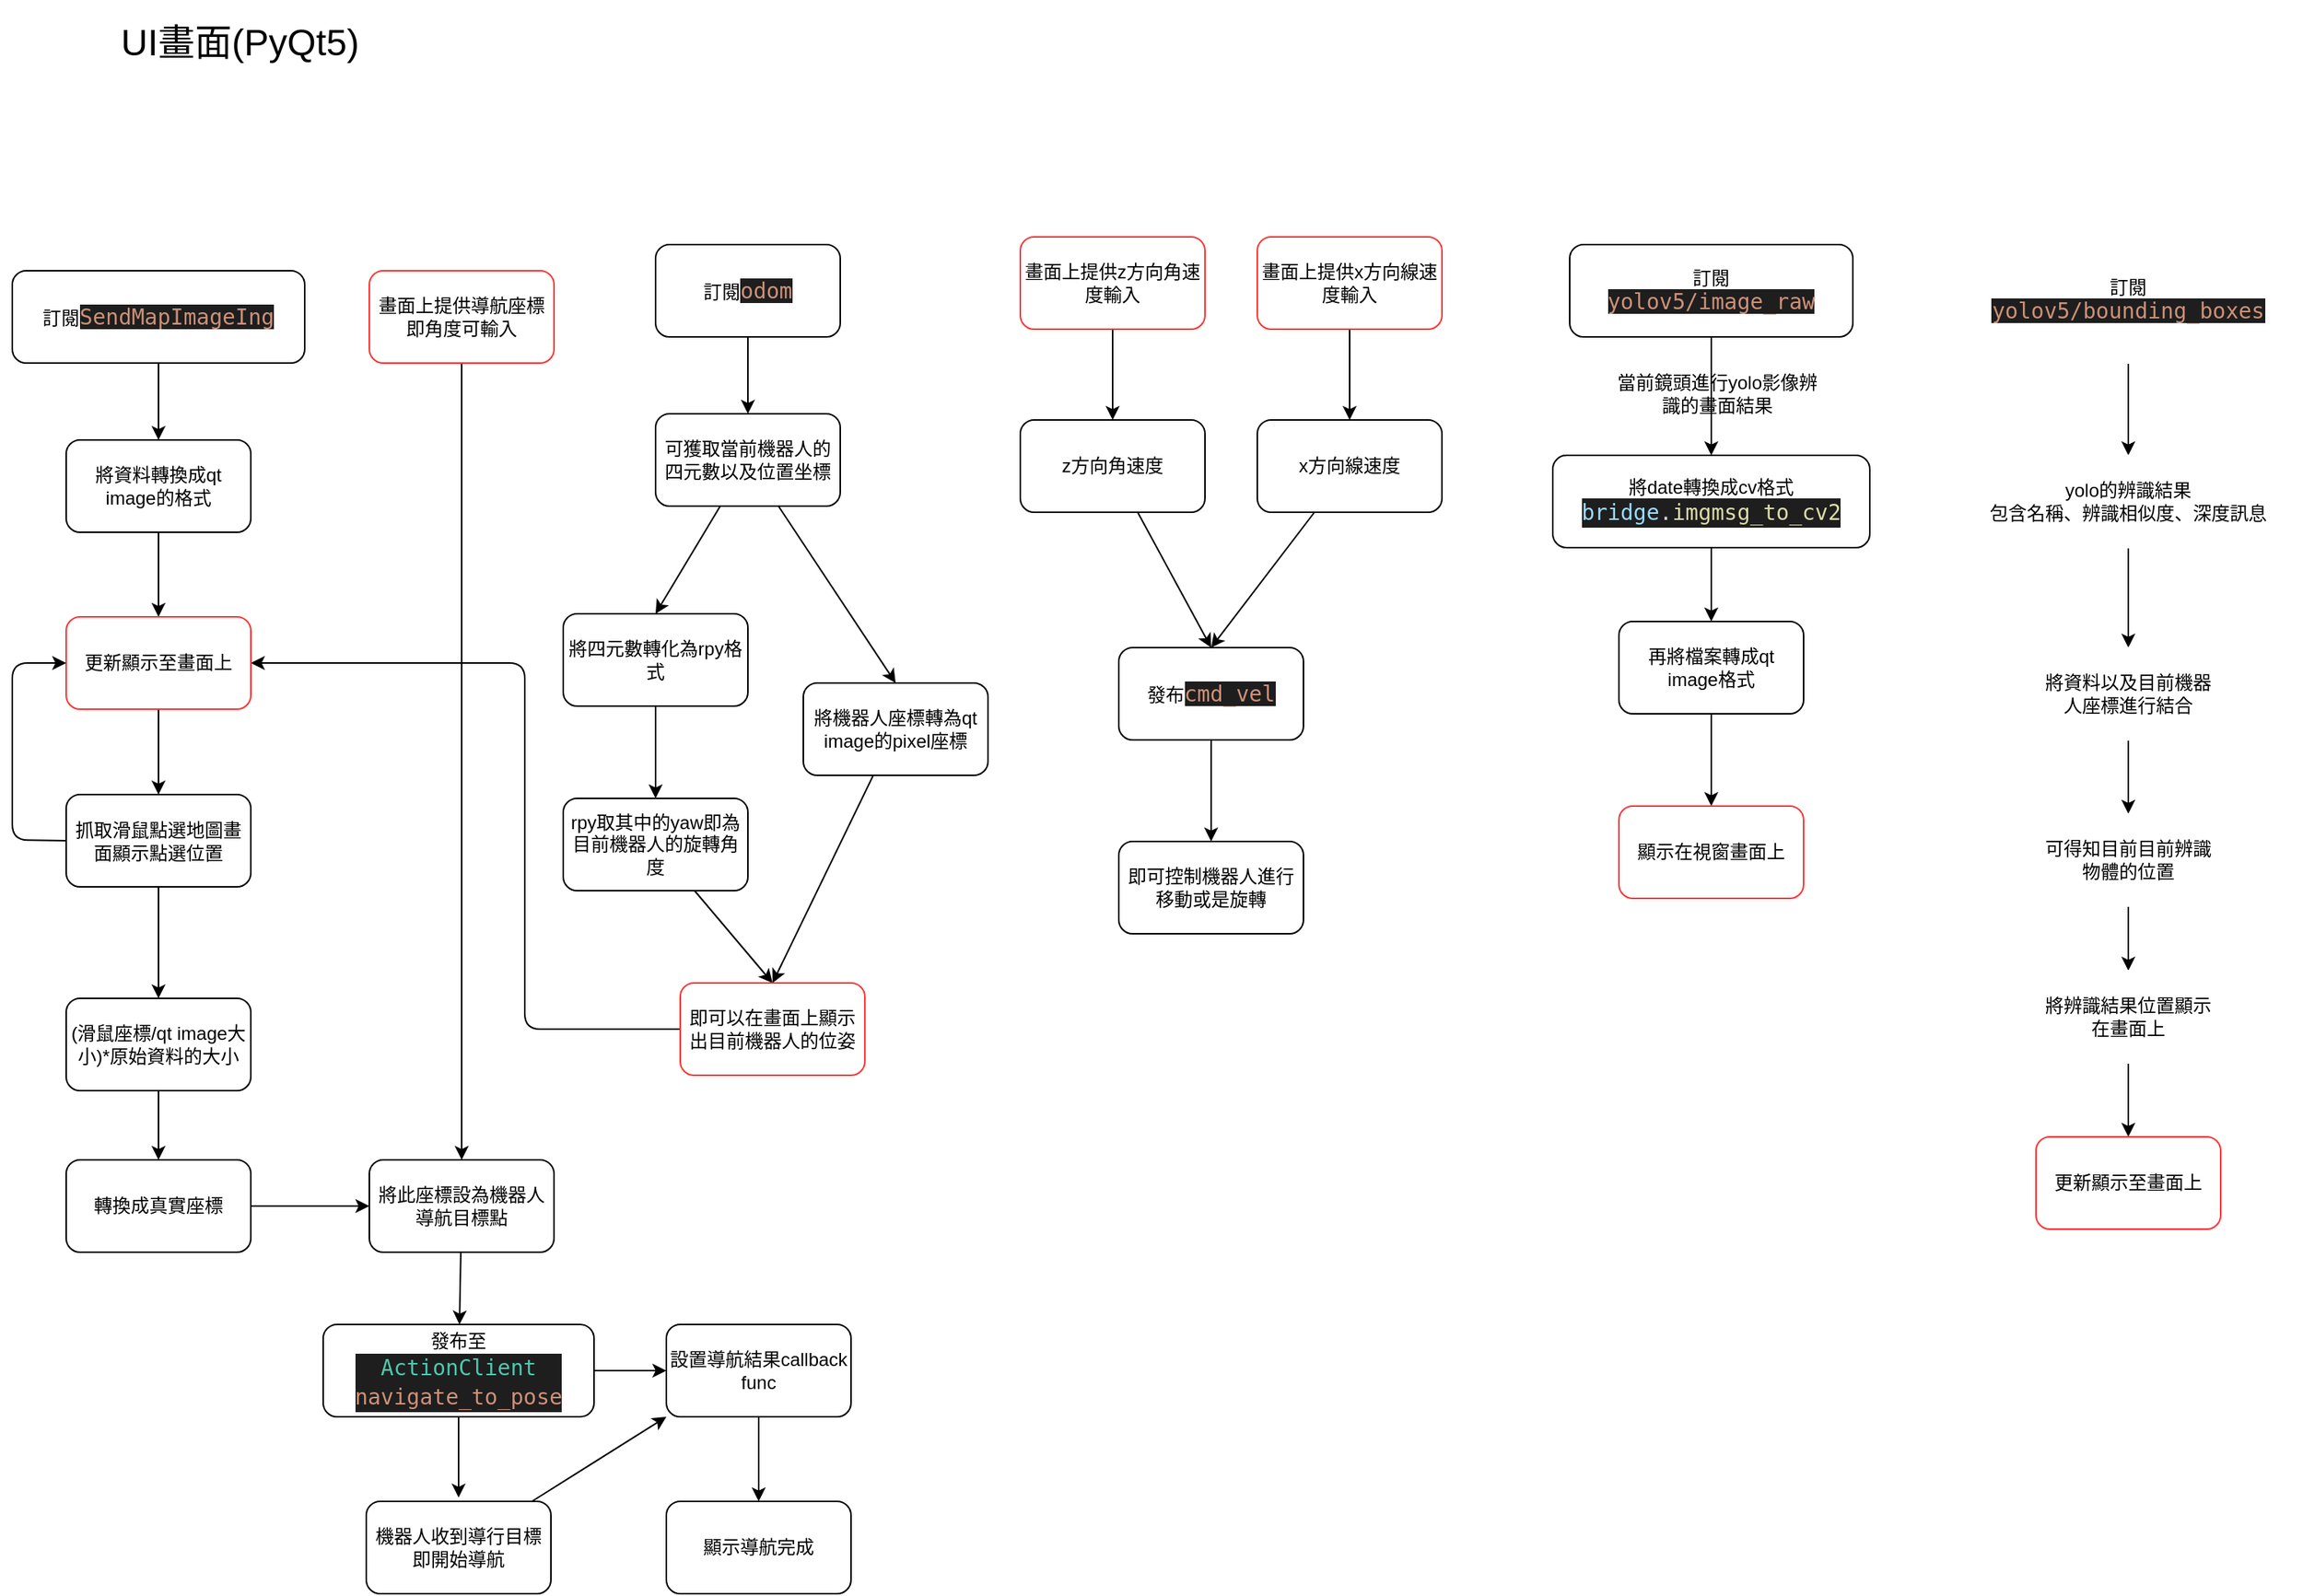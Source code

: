 <mxfile>
    <diagram id="4I51Dv0jSAGCF-D9XmKO" name="第1頁">
        <mxGraphModel dx="1228" dy="1414" grid="0" gridSize="10" guides="1" tooltips="1" connect="1" arrows="1" fold="1" page="1" pageScale="1" pageWidth="827" pageHeight="1169" math="0" shadow="0">
            <root>
                <mxCell id="0"/>
                <mxCell id="1" parent="0"/>
                <mxCell id="13" style="edgeStyle=none;html=1;" edge="1" parent="1" source="2" target="12">
                    <mxGeometry relative="1" as="geometry"/>
                </mxCell>
                <mxCell id="2" value="訂閱&lt;span style=&quot;color: rgb(206 , 145 , 120) ; background-color: rgb(30 , 30 , 30) ; font-family: &amp;#34;droid sans mono&amp;#34; , &amp;#34;monospace&amp;#34; , monospace ; font-size: 14px&quot;&gt;odom&lt;/span&gt;" style="rounded=1;whiteSpace=wrap;html=1;" vertex="1" parent="1">
                    <mxGeometry x="436" y="197" width="120" height="60" as="geometry"/>
                </mxCell>
                <mxCell id="11" style="edgeStyle=none;html=1;entryX=0.5;entryY=0;entryDx=0;entryDy=0;" edge="1" parent="1" source="3" target="5">
                    <mxGeometry relative="1" as="geometry"/>
                </mxCell>
                <mxCell id="3" value="訂閱&lt;span style=&quot;color: rgb(206 , 145 , 120) ; background-color: rgb(30 , 30 , 30) ; font-family: &amp;#34;droid sans mono&amp;#34; , &amp;#34;monospace&amp;#34; , monospace ; font-size: 14px&quot;&gt;SendMapImageIng&lt;/span&gt;" style="rounded=1;whiteSpace=wrap;html=1;" vertex="1" parent="1">
                    <mxGeometry x="18" y="214" width="190" height="60" as="geometry"/>
                </mxCell>
                <mxCell id="34" style="edgeStyle=none;html=1;fontSize=12;entryX=0.5;entryY=0;entryDx=0;entryDy=0;" edge="1" parent="1" source="4" target="35">
                    <mxGeometry relative="1" as="geometry">
                        <mxPoint x="797" y="606" as="targetPoint"/>
                    </mxGeometry>
                </mxCell>
                <mxCell id="4" value="發布&lt;span style=&quot;color: rgb(206 , 145 , 120) ; background-color: rgb(30 , 30 , 30) ; font-family: &amp;#34;droid sans mono&amp;#34; , &amp;#34;monospace&amp;#34; , monospace ; font-size: 14px&quot;&gt;cmd_vel&lt;br&gt;&lt;/span&gt;" style="rounded=1;whiteSpace=wrap;html=1;" vertex="1" parent="1">
                    <mxGeometry x="737" y="459" width="120" height="60" as="geometry"/>
                </mxCell>
                <mxCell id="44" style="edgeStyle=none;html=1;entryX=0.5;entryY=0;entryDx=0;entryDy=0;fontSize=12;" edge="1" parent="1" source="5" target="41">
                    <mxGeometry relative="1" as="geometry"/>
                </mxCell>
                <mxCell id="5" value="將資料轉換成qt image的格式" style="rounded=1;whiteSpace=wrap;html=1;" vertex="1" parent="1">
                    <mxGeometry x="53" y="324" width="120" height="60" as="geometry"/>
                </mxCell>
                <mxCell id="10" style="edgeStyle=none;html=1;entryX=0.5;entryY=0;entryDx=0;entryDy=0;" edge="1" parent="1" source="6" target="9">
                    <mxGeometry relative="1" as="geometry"/>
                </mxCell>
                <mxCell id="6" value="(滑鼠座標/qt image大小)*原始資料的大小" style="rounded=1;whiteSpace=wrap;html=1;" vertex="1" parent="1">
                    <mxGeometry x="53" y="687" width="120" height="60" as="geometry"/>
                </mxCell>
                <mxCell id="51" style="edgeStyle=none;html=1;entryX=0;entryY=0.5;entryDx=0;entryDy=0;fontSize=12;" edge="1" parent="1" source="9" target="50">
                    <mxGeometry relative="1" as="geometry"/>
                </mxCell>
                <mxCell id="9" value="&lt;span style=&quot;font-family: &amp;#34;helvetica&amp;#34;&quot;&gt;轉換成真實座標&lt;/span&gt;" style="rounded=1;whiteSpace=wrap;html=1;" vertex="1" parent="1">
                    <mxGeometry x="53" y="792" width="120" height="60" as="geometry"/>
                </mxCell>
                <mxCell id="16" style="edgeStyle=none;html=1;entryX=0.5;entryY=0;entryDx=0;entryDy=0;" edge="1" parent="1" source="12" target="15">
                    <mxGeometry relative="1" as="geometry"/>
                </mxCell>
                <mxCell id="20" style="edgeStyle=none;html=1;entryX=0.5;entryY=0;entryDx=0;entryDy=0;" edge="1" parent="1" source="12" target="19">
                    <mxGeometry relative="1" as="geometry"/>
                </mxCell>
                <mxCell id="12" value="可獲取當前機器人的四元數以及位置坐標" style="rounded=1;whiteSpace=wrap;html=1;" vertex="1" parent="1">
                    <mxGeometry x="436" y="307" width="120" height="60" as="geometry"/>
                </mxCell>
                <mxCell id="18" style="edgeStyle=none;html=1;entryX=0.5;entryY=0;entryDx=0;entryDy=0;" edge="1" parent="1" source="15" target="17">
                    <mxGeometry relative="1" as="geometry"/>
                </mxCell>
                <mxCell id="15" value="將四元數轉化為rpy格式" style="rounded=1;whiteSpace=wrap;html=1;" vertex="1" parent="1">
                    <mxGeometry x="376" y="437" width="120" height="60" as="geometry"/>
                </mxCell>
                <mxCell id="24" style="edgeStyle=none;html=1;entryX=0.5;entryY=0;entryDx=0;entryDy=0;" edge="1" parent="1" source="17" target="23">
                    <mxGeometry relative="1" as="geometry"/>
                </mxCell>
                <mxCell id="17" value="rpy取其中的yaw即為目前機器人的旋轉角度" style="rounded=1;whiteSpace=wrap;html=1;" vertex="1" parent="1">
                    <mxGeometry x="376" y="557" width="120" height="60" as="geometry"/>
                </mxCell>
                <mxCell id="25" style="edgeStyle=none;html=1;entryX=0.5;entryY=0;entryDx=0;entryDy=0;" edge="1" parent="1" source="19" target="23">
                    <mxGeometry relative="1" as="geometry"/>
                </mxCell>
                <mxCell id="19" value="將機器人座標轉為qt image的pixel座標" style="rounded=1;whiteSpace=wrap;html=1;" vertex="1" parent="1">
                    <mxGeometry x="532" y="482" width="120" height="60" as="geometry"/>
                </mxCell>
                <mxCell id="49" style="edgeStyle=none;html=1;entryX=1;entryY=0.5;entryDx=0;entryDy=0;fontSize=12;" edge="1" parent="1" source="23" target="41">
                    <mxGeometry relative="1" as="geometry">
                        <Array as="points">
                            <mxPoint x="351" y="707"/>
                            <mxPoint x="351" y="469"/>
                        </Array>
                    </mxGeometry>
                </mxCell>
                <mxCell id="23" value="即可以在畫面上顯示出目前機器人的位姿" style="rounded=1;whiteSpace=wrap;html=1;strokeColor=#FF3333;" vertex="1" parent="1">
                    <mxGeometry x="452" y="677" width="120" height="60" as="geometry"/>
                </mxCell>
                <mxCell id="26" value="&lt;font style=&quot;font-size: 24px&quot;&gt;&lt;font&gt;UI畫&lt;/font&gt;面(PyQt5)&lt;/font&gt;" style="text;html=1;strokeColor=none;fillColor=none;align=center;verticalAlign=middle;whiteSpace=wrap;rounded=0;" vertex="1" parent="1">
                    <mxGeometry x="50" y="38" width="232" height="55" as="geometry"/>
                </mxCell>
                <mxCell id="33" style="edgeStyle=none;html=1;entryX=0.5;entryY=0;entryDx=0;entryDy=0;fontSize=12;" edge="1" parent="1" source="28" target="4">
                    <mxGeometry relative="1" as="geometry"/>
                </mxCell>
                <mxCell id="28" value="x方向線速度" style="rounded=1;whiteSpace=wrap;html=1;fontSize=12;" vertex="1" parent="1">
                    <mxGeometry x="827" y="311" width="120" height="60" as="geometry"/>
                </mxCell>
                <mxCell id="30" style="edgeStyle=none;html=1;entryX=0.5;entryY=0;entryDx=0;entryDy=0;fontSize=12;" edge="1" parent="1" source="29" target="4">
                    <mxGeometry relative="1" as="geometry"/>
                </mxCell>
                <mxCell id="29" value="z方向角速度" style="rounded=1;whiteSpace=wrap;html=1;fontSize=12;" vertex="1" parent="1">
                    <mxGeometry x="673" y="311" width="120" height="60" as="geometry"/>
                </mxCell>
                <mxCell id="35" value="即可控制機器人進行移動或是旋轉" style="rounded=1;whiteSpace=wrap;html=1;fontSize=12;" vertex="1" parent="1">
                    <mxGeometry x="737" y="585" width="120" height="60" as="geometry"/>
                </mxCell>
                <mxCell id="40" style="edgeStyle=none;html=1;fontSize=12;" edge="1" parent="1" source="36" target="29">
                    <mxGeometry relative="1" as="geometry"/>
                </mxCell>
                <mxCell id="36" value="畫面上提供z方向角速度輸入" style="rounded=1;whiteSpace=wrap;html=1;fontSize=12;strokeColor=#FF3333;" vertex="1" parent="1">
                    <mxGeometry x="673" y="192" width="120" height="60" as="geometry"/>
                </mxCell>
                <mxCell id="38" style="edgeStyle=none;html=1;fontSize=12;" edge="1" parent="1" source="37" target="28">
                    <mxGeometry relative="1" as="geometry"/>
                </mxCell>
                <mxCell id="37" value="畫面上提供x方向線速度輸入" style="rounded=1;whiteSpace=wrap;html=1;fontSize=12;strokeColor=#FF3333;" vertex="1" parent="1">
                    <mxGeometry x="827" y="192" width="120" height="60" as="geometry"/>
                </mxCell>
                <mxCell id="45" style="edgeStyle=none;html=1;fontSize=12;" edge="1" parent="1" source="41" target="43">
                    <mxGeometry relative="1" as="geometry"/>
                </mxCell>
                <mxCell id="41" value="更新顯示至畫面上" style="rounded=1;whiteSpace=wrap;html=1;fontSize=12;strokeColor=#FF3333;" vertex="1" parent="1">
                    <mxGeometry x="53" y="439" width="120" height="60" as="geometry"/>
                </mxCell>
                <mxCell id="47" style="edgeStyle=none;html=1;exitX=0;exitY=0.5;exitDx=0;exitDy=0;fontSize=12;entryX=0;entryY=0.5;entryDx=0;entryDy=0;" edge="1" parent="1" source="43" target="41">
                    <mxGeometry relative="1" as="geometry">
                        <mxPoint x="18" y="479.765" as="targetPoint"/>
                        <Array as="points">
                            <mxPoint x="18" y="584"/>
                            <mxPoint x="18" y="469"/>
                        </Array>
                    </mxGeometry>
                </mxCell>
                <mxCell id="48" style="edgeStyle=none;html=1;entryX=0.5;entryY=0;entryDx=0;entryDy=0;fontSize=12;" edge="1" parent="1" source="43" target="6">
                    <mxGeometry relative="1" as="geometry"/>
                </mxCell>
                <mxCell id="43" value="&lt;span style=&quot;font-family: &amp;#34;helvetica&amp;#34;&quot;&gt;抓取滑鼠點選地圖畫面顯示點選位置&lt;/span&gt;" style="rounded=1;whiteSpace=wrap;html=1;fontSize=12;" vertex="1" parent="1">
                    <mxGeometry x="53" y="554.5" width="120" height="60" as="geometry"/>
                </mxCell>
                <mxCell id="54" style="edgeStyle=none;html=1;fontSize=12;" edge="1" parent="1" source="50" target="52">
                    <mxGeometry relative="1" as="geometry"/>
                </mxCell>
                <mxCell id="50" value="將此座標設為機器人導航目標點" style="rounded=1;whiteSpace=wrap;html=1;fontSize=12;" vertex="1" parent="1">
                    <mxGeometry x="250" y="792" width="120" height="60" as="geometry"/>
                </mxCell>
                <mxCell id="56" style="edgeStyle=none;html=1;fontSize=12;" edge="1" parent="1" source="52" target="55">
                    <mxGeometry relative="1" as="geometry"/>
                </mxCell>
                <mxCell id="58" style="edgeStyle=none;html=1;fontSize=12;" edge="1" parent="1" source="52">
                    <mxGeometry relative="1" as="geometry">
                        <mxPoint x="308" y="1011.529" as="targetPoint"/>
                    </mxGeometry>
                </mxCell>
                <mxCell id="52" value="發布至&lt;br&gt;&lt;div style=&quot;color: rgb(212 , 212 , 212) ; background-color: rgb(30 , 30 , 30) ; font-family: &amp;#34;droid sans mono&amp;#34; , &amp;#34;monospace&amp;#34; , monospace ; font-size: 14px ; line-height: 19px&quot;&gt;&lt;span style=&quot;color: rgb(78 , 201 , 176)&quot;&gt;ActionClient&lt;/span&gt;&lt;/div&gt;&lt;div style=&quot;color: rgb(212 , 212 , 212) ; background-color: rgb(30 , 30 , 30) ; font-family: &amp;#34;droid sans mono&amp;#34; , &amp;#34;monospace&amp;#34; , monospace ; font-size: 14px ; line-height: 19px&quot;&gt;&lt;span style=&quot;color: rgb(206 , 145 , 120)&quot;&gt;navigate_to_pose&lt;/span&gt;&lt;/div&gt;" style="rounded=1;whiteSpace=wrap;html=1;fontSize=12;" vertex="1" parent="1">
                    <mxGeometry x="220" y="899" width="176" height="60" as="geometry"/>
                </mxCell>
                <mxCell id="63" style="edgeStyle=none;html=1;fontSize=12;" edge="1" parent="1" source="55" target="59">
                    <mxGeometry relative="1" as="geometry"/>
                </mxCell>
                <mxCell id="55" value="設置導航結果callback func" style="rounded=1;whiteSpace=wrap;html=1;fontSize=12;" vertex="1" parent="1">
                    <mxGeometry x="443" y="899" width="120" height="60" as="geometry"/>
                </mxCell>
                <mxCell id="62" style="edgeStyle=none;html=1;entryX=0;entryY=1;entryDx=0;entryDy=0;fontSize=12;" edge="1" parent="1" source="57" target="55">
                    <mxGeometry relative="1" as="geometry"/>
                </mxCell>
                <mxCell id="57" value="機器人收到導行目標&lt;br&gt;即開始導航" style="rounded=1;whiteSpace=wrap;html=1;fontSize=12;" vertex="1" parent="1">
                    <mxGeometry x="248" y="1014" width="120" height="60" as="geometry"/>
                </mxCell>
                <mxCell id="59" value="顯示導航完成" style="rounded=1;whiteSpace=wrap;html=1;fontSize=12;" vertex="1" parent="1">
                    <mxGeometry x="443" y="1014" width="120" height="60" as="geometry"/>
                </mxCell>
                <mxCell id="68" style="edgeStyle=none;html=1;entryX=0.5;entryY=0;entryDx=0;entryDy=0;fontSize=12;" edge="1" parent="1" source="64" target="66">
                    <mxGeometry relative="1" as="geometry"/>
                </mxCell>
                <mxCell id="64" value="訂閱&lt;br&gt;&lt;span style=&quot;color: rgb(206 , 145 , 120) ; background-color: rgb(30 , 30 , 30) ; font-family: &amp;#34;droid sans mono&amp;#34; , &amp;#34;monospace&amp;#34; , monospace ; font-size: 14px&quot;&gt;yolov5/image_raw&lt;/span&gt;" style="rounded=1;whiteSpace=wrap;html=1;fontSize=12;" vertex="1" parent="1">
                    <mxGeometry x="1030" y="197" width="184" height="60" as="geometry"/>
                </mxCell>
                <mxCell id="70" style="edgeStyle=none;html=1;entryX=0.5;entryY=0;entryDx=0;entryDy=0;fontSize=12;" edge="1" parent="1" source="66" target="69">
                    <mxGeometry relative="1" as="geometry"/>
                </mxCell>
                <mxCell id="66" value="將date轉換成cv格式&lt;br&gt;&lt;div style=&quot;color: rgb(212 , 212 , 212) ; background-color: rgb(30 , 30 , 30) ; font-family: &amp;#34;droid sans mono&amp;#34; , &amp;#34;monospace&amp;#34; , monospace ; font-size: 14px ; line-height: 19px&quot;&gt;&lt;span style=&quot;color: #9cdcfe&quot;&gt;bridge&lt;/span&gt;.&lt;span style=&quot;color: #dcdcaa&quot;&gt;imgmsg_to_cv2&lt;/span&gt;&lt;/div&gt;" style="rounded=1;whiteSpace=wrap;html=1;fontSize=12;" vertex="1" parent="1">
                    <mxGeometry x="1019" y="334" width="206" height="60" as="geometry"/>
                </mxCell>
                <mxCell id="72" style="edgeStyle=none;html=1;entryX=0.5;entryY=0;entryDx=0;entryDy=0;fontSize=12;" edge="1" parent="1" source="69" target="71">
                    <mxGeometry relative="1" as="geometry"/>
                </mxCell>
                <mxCell id="69" value="再將檔案轉成qt image格式" style="rounded=1;whiteSpace=wrap;html=1;fontSize=12;" vertex="1" parent="1">
                    <mxGeometry x="1062" y="442" width="120" height="60" as="geometry"/>
                </mxCell>
                <mxCell id="71" value="顯示在視窗畫面上" style="rounded=1;whiteSpace=wrap;html=1;fontSize=12;strokeColor=#FF3333;" vertex="1" parent="1">
                    <mxGeometry x="1062" y="562" width="120" height="60" as="geometry"/>
                </mxCell>
                <mxCell id="73" value="當前鏡頭進行yolo影像辨識的畫面結果" style="text;html=1;strokeColor=none;fillColor=none;align=center;verticalAlign=middle;whiteSpace=wrap;rounded=0;fontSize=12;" vertex="1" parent="1">
                    <mxGeometry x="1058" y="279" width="136" height="30" as="geometry"/>
                </mxCell>
                <mxCell id="76" style="edgeStyle=none;html=1;fontSize=12;" edge="1" parent="1" source="74" target="50">
                    <mxGeometry relative="1" as="geometry"/>
                </mxCell>
                <mxCell id="74" value="畫面上提供導航座標即角度可輸入" style="rounded=1;whiteSpace=wrap;html=1;fontSize=12;strokeColor=#FF3333;" vertex="1" parent="1">
                    <mxGeometry x="250" y="214" width="120" height="60" as="geometry"/>
                </mxCell>
                <mxCell id="82" style="edgeStyle=none;html=1;entryX=0.5;entryY=0;entryDx=0;entryDy=0;fontSize=12;" edge="1" parent="1" source="79" target="81">
                    <mxGeometry relative="1" as="geometry"/>
                </mxCell>
                <mxCell id="79" value="訂閱&lt;br&gt;&lt;span style=&quot;color: rgb(206 , 145 , 120) ; background-color: rgb(30 , 30 , 30) ; font-family: &amp;#34;droid sans mono&amp;#34; , &amp;#34;monospace&amp;#34; , monospace ; font-size: 14px&quot;&gt;yolov5/bounding_boxes&lt;/span&gt;" style="rounded=1;whiteSpace=wrap;html=1;fontSize=12;strokeColor=#FFFFFF;fillColor=none;" vertex="1" parent="1">
                    <mxGeometry x="1281" y="192" width="224" height="82" as="geometry"/>
                </mxCell>
                <mxCell id="86" style="edgeStyle=none;html=1;fontSize=12;" edge="1" parent="1" source="81" target="83">
                    <mxGeometry relative="1" as="geometry"/>
                </mxCell>
                <mxCell id="81" value="&lt;span&gt;yolo的辨識結果&lt;br&gt;包含名稱、辨識相似度、深度訊息&lt;br&gt;&lt;/span&gt;" style="rounded=1;whiteSpace=wrap;html=1;fontSize=12;strokeColor=#FFFFFF;fillColor=none;" vertex="1" parent="1">
                    <mxGeometry x="1294" y="334" width="198" height="60" as="geometry"/>
                </mxCell>
                <mxCell id="87" style="edgeStyle=none;html=1;entryX=0.5;entryY=0;entryDx=0;entryDy=0;fontSize=12;" edge="1" parent="1" source="83" target="84">
                    <mxGeometry relative="1" as="geometry"/>
                </mxCell>
                <mxCell id="83" value="將資料以及目前機器人座標進行結合" style="rounded=1;whiteSpace=wrap;html=1;fontSize=12;strokeColor=#FFFFFF;fillColor=none;" vertex="1" parent="1">
                    <mxGeometry x="1333" y="459" width="120" height="60" as="geometry"/>
                </mxCell>
                <mxCell id="88" style="edgeStyle=none;html=1;fontSize=12;" edge="1" parent="1" source="84" target="85">
                    <mxGeometry relative="1" as="geometry"/>
                </mxCell>
                <mxCell id="84" value="可得知目前目前辨識物體的位置" style="rounded=1;whiteSpace=wrap;html=1;fontSize=12;strokeColor=#FFFFFF;fillColor=none;" vertex="1" parent="1">
                    <mxGeometry x="1333" y="567" width="120" height="60" as="geometry"/>
                </mxCell>
                <mxCell id="90" style="edgeStyle=none;html=1;fontSize=12;" edge="1" parent="1" source="85" target="89">
                    <mxGeometry relative="1" as="geometry"/>
                </mxCell>
                <mxCell id="85" value="將辨識結果位置顯示在畫面上" style="rounded=1;whiteSpace=wrap;html=1;fontSize=12;strokeColor=#FFFFFF;fillColor=none;" vertex="1" parent="1">
                    <mxGeometry x="1333" y="669" width="120" height="60" as="geometry"/>
                </mxCell>
                <mxCell id="89" value="更新顯示至畫面上" style="rounded=1;whiteSpace=wrap;html=1;fontSize=12;strokeColor=#FF3333;" vertex="1" parent="1">
                    <mxGeometry x="1333" y="777" width="120" height="60" as="geometry"/>
                </mxCell>
            </root>
        </mxGraphModel>
    </diagram>
</mxfile>